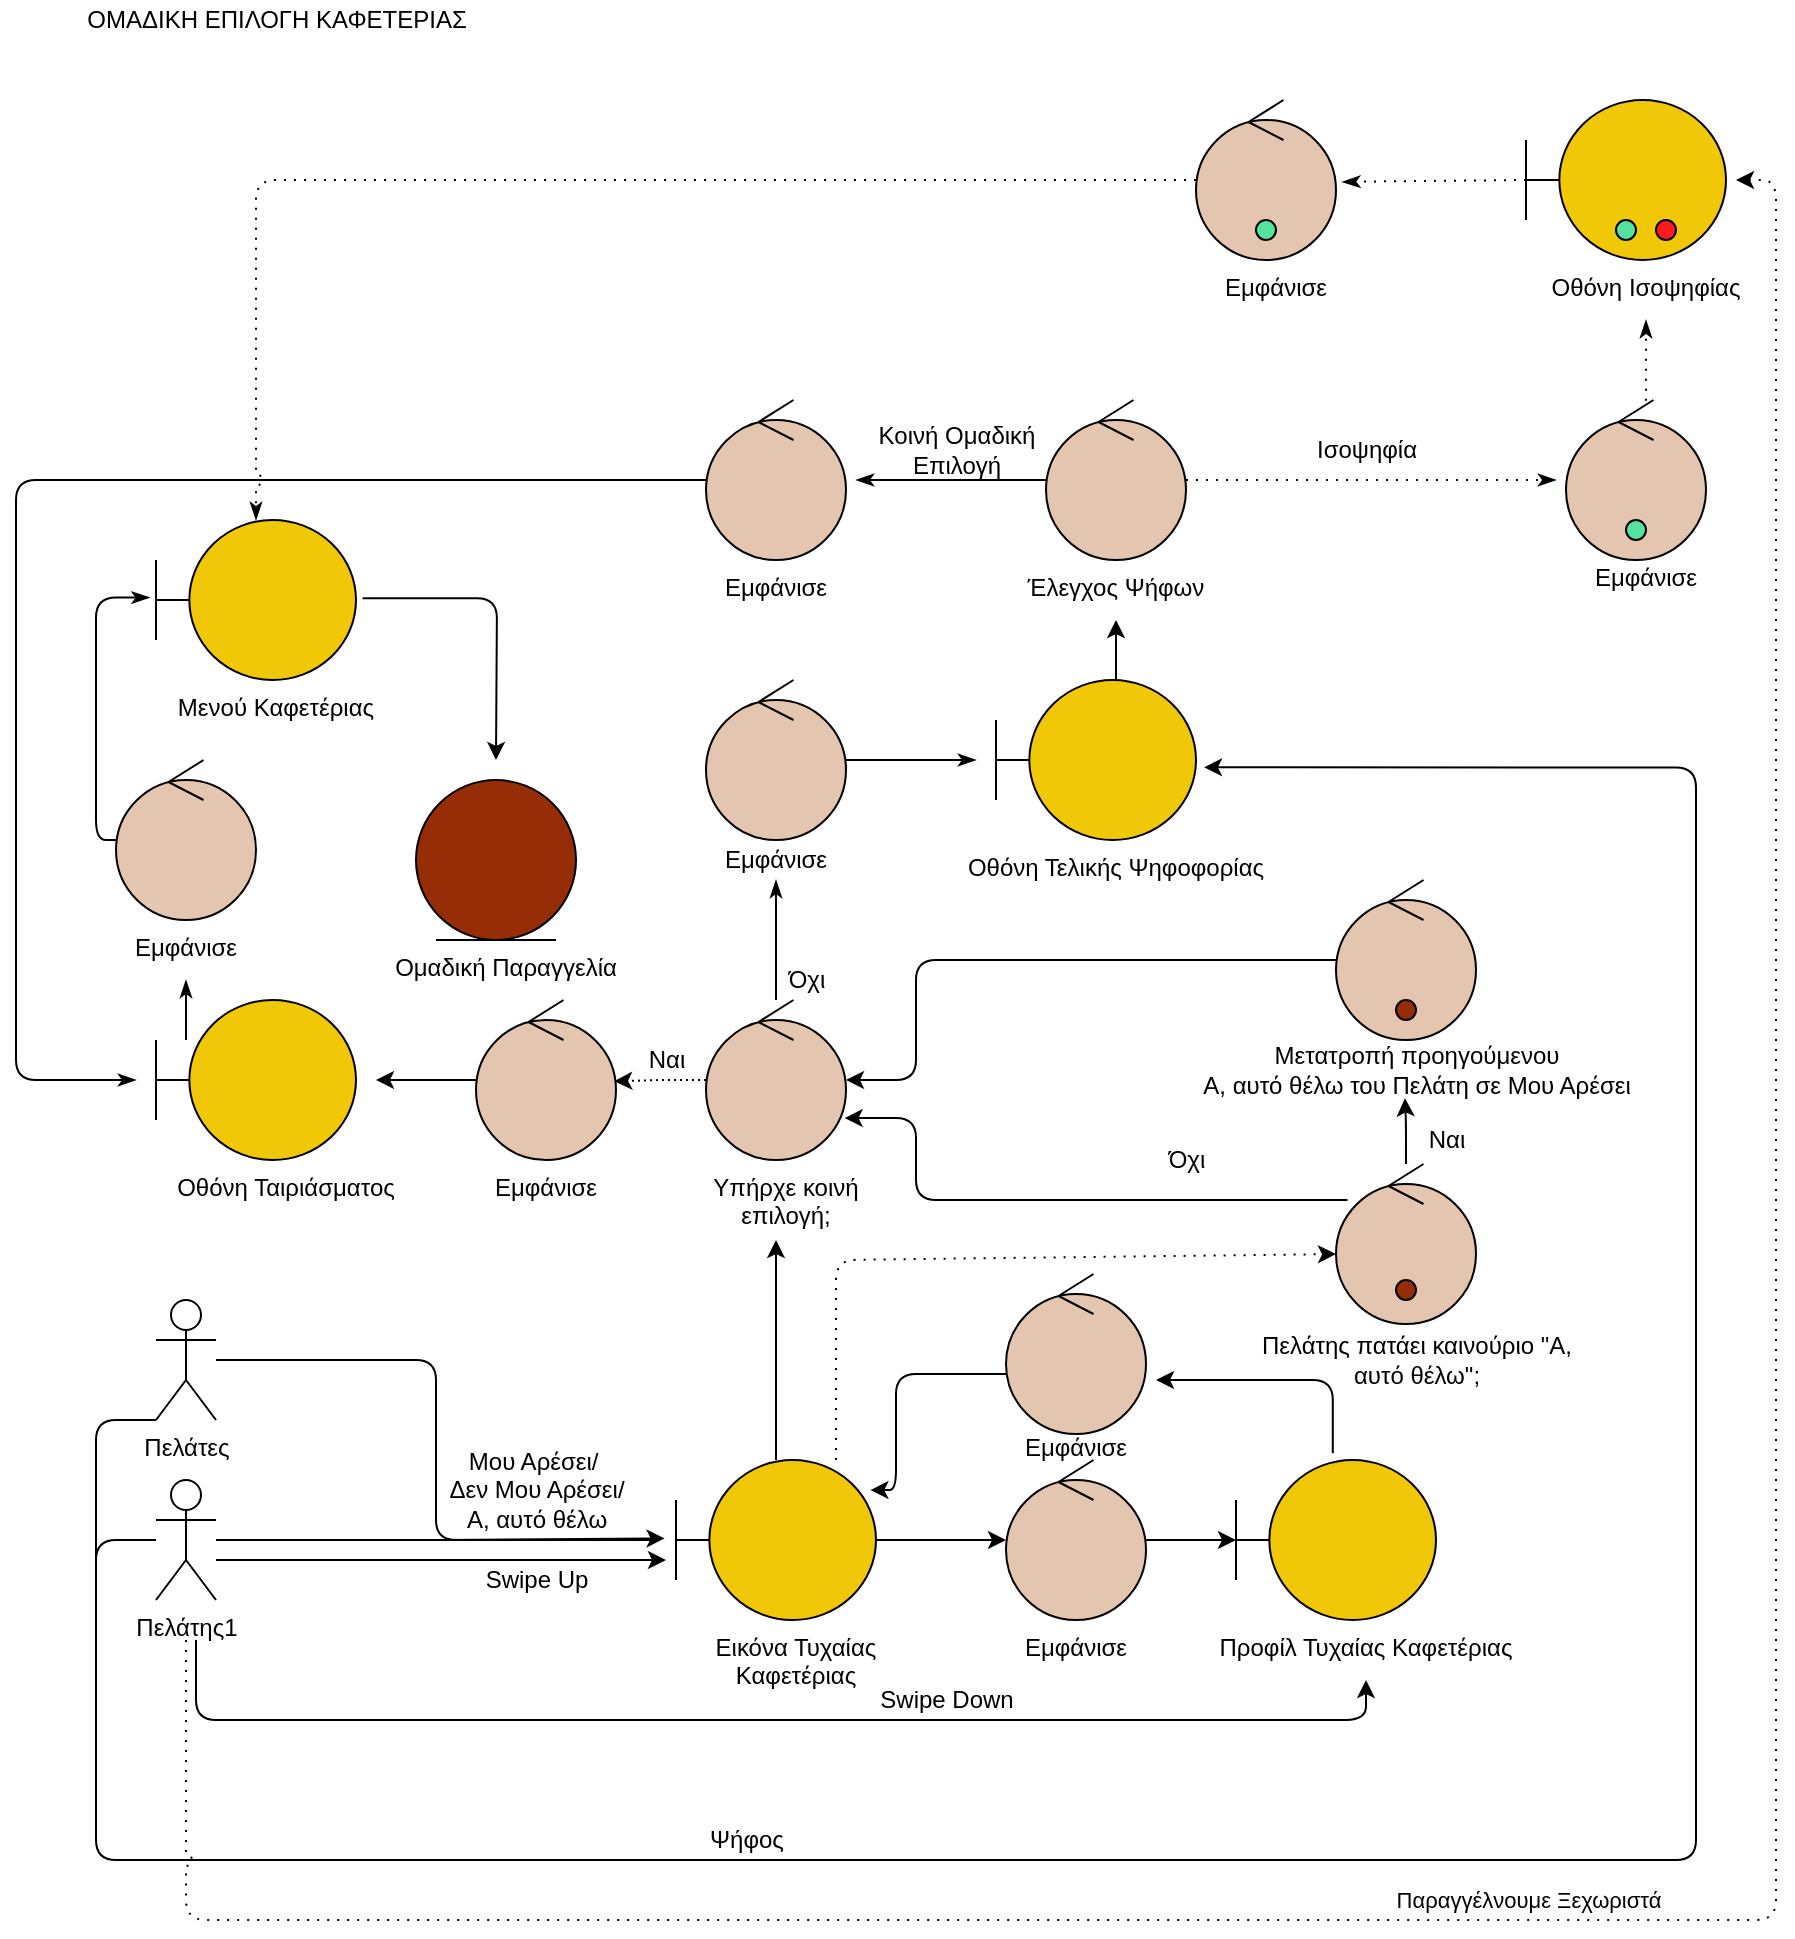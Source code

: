 <mxfile version="18.0.7" type="device"><diagram id="_NEF_zK0TXl3RWh3A6Ux" name="Page-1"><mxGraphModel dx="153" dy="89" grid="1" gridSize="10" guides="1" tooltips="1" connect="1" arrows="1" fold="1" page="1" pageScale="1" pageWidth="850" pageHeight="1100" math="0" shadow="0"><root><mxCell id="0"/><mxCell id="1" parent="0"/><mxCell id="1qHovcCD5uMdtW0SAo7G-227" style="edgeStyle=orthogonalEdgeStyle;rounded=1;orthogonalLoop=1;jettySize=auto;html=1;fontColor=#000000;endArrow=classic;endFill=1;entryX=1.019;entryY=0.488;entryDx=0;entryDy=0;entryPerimeter=0;" parent="1" edge="1"><mxGeometry relative="1" as="geometry"><mxPoint x="1796.9" y="1529.04" as="targetPoint"/><Array as="points"><mxPoint x="2352" y="1460"/><mxPoint x="1815" y="1460"/><mxPoint x="1815" y="1530"/><mxPoint x="1797" y="1530"/></Array></mxGeometry></mxCell><mxCell id="Pctli4Qn2rVGLYhapta--1" value="ΟΜΑΔΙΚΗ ΕΠΙΛΟΓΗ ΚΑΦΕΤΕΡΙΑΣ" style="text;html=1;align=center;verticalAlign=middle;resizable=0;points=[];autosize=1;strokeColor=none;fillColor=none;" parent="1" vertex="1"><mxGeometry x="35" y="50" width="210" height="20" as="geometry"/></mxCell><mxCell id="Pctli4Qn2rVGLYhapta--2" style="edgeStyle=orthogonalEdgeStyle;rounded=0;orthogonalLoop=1;jettySize=auto;html=1;entryX=-0.057;entryY=0.49;entryDx=0;entryDy=0;entryPerimeter=0;" parent="1" source="Pctli4Qn2rVGLYhapta--4" target="Pctli4Qn2rVGLYhapta--7" edge="1"><mxGeometry relative="1" as="geometry"/></mxCell><mxCell id="Pctli4Qn2rVGLYhapta--3" style="edgeStyle=elbowEdgeStyle;rounded=1;jumpStyle=arc;orthogonalLoop=1;jettySize=auto;html=1;startArrow=none;startFill=0;endArrow=none;endFill=0;" parent="1" source="Pctli4Qn2rVGLYhapta--4" edge="1"><mxGeometry relative="1" as="geometry"><mxPoint x="50" y="960" as="targetPoint"/><Array as="points"><mxPoint x="50" y="920"/></Array></mxGeometry></mxCell><mxCell id="Pctli4Qn2rVGLYhapta--4" value="Πελάτης1" style="shape=umlActor;verticalLabelPosition=bottom;verticalAlign=top;html=1;outlineConnect=0;" parent="1" vertex="1"><mxGeometry x="80" y="790" width="30" height="60" as="geometry"/></mxCell><mxCell id="Pctli4Qn2rVGLYhapta--5" style="edgeStyle=orthogonalEdgeStyle;rounded=0;orthogonalLoop=1;jettySize=auto;html=1;entryX=0;entryY=0.5;entryDx=0;entryDy=0;entryPerimeter=0;" parent="1" source="Pctli4Qn2rVGLYhapta--7" target="Pctli4Qn2rVGLYhapta--11" edge="1"><mxGeometry relative="1" as="geometry"/></mxCell><mxCell id="K7q-2Mx-B-ZxeguoD8bs-15" style="edgeStyle=orthogonalEdgeStyle;rounded=1;orthogonalLoop=1;jettySize=auto;html=1;" parent="1" source="Pctli4Qn2rVGLYhapta--7" edge="1"><mxGeometry relative="1" as="geometry"><mxPoint x="390" y="670" as="targetPoint"/></mxGeometry></mxCell><mxCell id="Pctli4Qn2rVGLYhapta--7" value="" style="shape=umlBoundary;whiteSpace=wrap;html=1;fillColor=#F0C808;" parent="1" vertex="1"><mxGeometry x="340" y="780" width="100" height="80" as="geometry"/></mxCell><mxCell id="Pctli4Qn2rVGLYhapta--8" value="&lt;span style=&quot;font-family: helvetica; font-size: 12px; font-style: normal; font-weight: 400; letter-spacing: normal; text-indent: 0px; text-transform: none; word-spacing: 0px; display: inline; float: none;&quot;&gt;Εικόνα Τυχαίας &lt;br&gt;Καφετέριας&lt;/span&gt;" style="text;whiteSpace=wrap;html=1;fillColor=none;align=center;fontColor=default;labelBackgroundColor=none;" parent="1" vertex="1"><mxGeometry x="340" y="860" width="120" height="30" as="geometry"/></mxCell><mxCell id="Pctli4Qn2rVGLYhapta--9" value="Swipe Up" style="text;html=1;align=center;verticalAlign=middle;resizable=0;points=[];autosize=1;strokeColor=none;fillColor=none;" parent="1" vertex="1"><mxGeometry x="235" y="830" width="70" height="20" as="geometry"/></mxCell><mxCell id="Pctli4Qn2rVGLYhapta--10" style="edgeStyle=orthogonalEdgeStyle;rounded=0;orthogonalLoop=1;jettySize=auto;html=1;" parent="1" source="Pctli4Qn2rVGLYhapta--11" edge="1"><mxGeometry relative="1" as="geometry"><mxPoint x="620" y="820" as="targetPoint"/></mxGeometry></mxCell><mxCell id="Pctli4Qn2rVGLYhapta--11" value="" style="ellipse;shape=umlControl;whiteSpace=wrap;html=1;fillColor=#E4C5AF;" parent="1" vertex="1"><mxGeometry x="505" y="780" width="70" height="80" as="geometry"/></mxCell><mxCell id="Pctli4Qn2rVGLYhapta--12" value="&lt;meta charset=&quot;utf-8&quot;&gt;&lt;span style=&quot;font-family: helvetica; font-size: 12px; font-style: normal; font-weight: 400; letter-spacing: normal; text-indent: 0px; text-transform: none; word-spacing: 0px; display: inline; float: none;&quot;&gt;Εμφάνισε&lt;/span&gt;" style="text;whiteSpace=wrap;html=1;fillColor=none;align=center;fontColor=default;labelBackgroundColor=none;" parent="1" vertex="1"><mxGeometry x="500" y="860" width="80" height="30" as="geometry"/></mxCell><mxCell id="Pctli4Qn2rVGLYhapta--13" style="edgeStyle=elbowEdgeStyle;rounded=1;orthogonalLoop=1;jettySize=auto;html=1;elbow=vertical;exitX=0.484;exitY=-0.042;exitDx=0;exitDy=0;exitPerimeter=0;" parent="1" source="Pctli4Qn2rVGLYhapta--14" edge="1"><mxGeometry relative="1" as="geometry"><mxPoint x="670" y="770" as="sourcePoint"/><mxPoint x="580" y="740" as="targetPoint"/><Array as="points"><mxPoint x="620" y="740"/><mxPoint x="620" y="730"/><mxPoint x="640" y="720"/></Array></mxGeometry></mxCell><mxCell id="Pctli4Qn2rVGLYhapta--14" value="" style="shape=umlBoundary;whiteSpace=wrap;html=1;fillColor=#F0C808;" parent="1" vertex="1"><mxGeometry x="620" y="780" width="100" height="80" as="geometry"/></mxCell><mxCell id="Pctli4Qn2rVGLYhapta--15" value="&lt;meta charset=&quot;utf-8&quot;&gt;&lt;span style=&quot;font-family: helvetica; font-size: 12px; font-style: normal; font-weight: 400; letter-spacing: normal; text-indent: 0px; text-transform: none; word-spacing: 0px; display: inline; float: none;&quot;&gt;Προφίλ Τυχαίας Καφετέριας&lt;/span&gt;" style="text;whiteSpace=wrap;html=1;fillColor=none;align=center;fontColor=default;labelBackgroundColor=none;" parent="1" vertex="1"><mxGeometry x="590" y="860" width="190" height="30" as="geometry"/></mxCell><mxCell id="Pctli4Qn2rVGLYhapta--16" value="" style="endArrow=classic;html=1;rounded=1;entryX=0.5;entryY=1;entryDx=0;entryDy=0;edgeStyle=elbowEdgeStyle;elbow=vertical;" parent="1" target="Pctli4Qn2rVGLYhapta--15" edge="1"><mxGeometry width="50" height="50" relative="1" as="geometry"><mxPoint x="100" y="870" as="sourcePoint"/><mxPoint x="660" y="920" as="targetPoint"/><Array as="points"><mxPoint x="450" y="910"/></Array></mxGeometry></mxCell><mxCell id="Pctli4Qn2rVGLYhapta--17" value="Swipe Down" style="text;html=1;align=center;verticalAlign=middle;resizable=0;points=[];autosize=1;strokeColor=none;fillColor=none;" parent="1" vertex="1"><mxGeometry x="435" y="890" width="80" height="20" as="geometry"/></mxCell><mxCell id="Pctli4Qn2rVGLYhapta--18" style="edgeStyle=elbowEdgeStyle;rounded=1;orthogonalLoop=1;jettySize=auto;html=1;endArrow=none;endFill=0;" parent="1" source="Pctli4Qn2rVGLYhapta--19" edge="1"><mxGeometry relative="1" as="geometry"><mxPoint x="330" y="820" as="targetPoint"/></mxGeometry></mxCell><mxCell id="Pctli4Qn2rVGLYhapta--19" value="Πελάτες" style="shape=umlActor;verticalLabelPosition=bottom;verticalAlign=top;html=1;outlineConnect=0;" parent="1" vertex="1"><mxGeometry x="80" y="700" width="30" height="60" as="geometry"/></mxCell><mxCell id="Pctli4Qn2rVGLYhapta--20" style="edgeStyle=elbowEdgeStyle;rounded=1;orthogonalLoop=1;jettySize=auto;html=1;exitX=0;exitY=0.625;exitDx=0;exitDy=0;exitPerimeter=0;entryX=0.972;entryY=0.188;entryDx=0;entryDy=0;entryPerimeter=0;" parent="1" source="Pctli4Qn2rVGLYhapta--21" target="Pctli4Qn2rVGLYhapta--7" edge="1"><mxGeometry relative="1" as="geometry"><mxPoint x="410" y="770" as="targetPoint"/><Array as="points"><mxPoint x="450" y="760"/><mxPoint x="430" y="750"/><mxPoint x="400" y="740"/><mxPoint x="390" y="720"/></Array></mxGeometry></mxCell><mxCell id="Pctli4Qn2rVGLYhapta--21" value="" style="ellipse;shape=umlControl;whiteSpace=wrap;html=1;fillColor=#E4C5AF;" parent="1" vertex="1"><mxGeometry x="505" y="687" width="70" height="80" as="geometry"/></mxCell><mxCell id="Pctli4Qn2rVGLYhapta--22" value="&lt;meta charset=&quot;utf-8&quot;&gt;&lt;span style=&quot;font-family: helvetica; font-size: 12px; font-style: normal; font-weight: 400; letter-spacing: normal; text-indent: 0px; text-transform: none; word-spacing: 0px; display: inline; float: none;&quot;&gt;Εμφάνισε&lt;/span&gt;" style="text;whiteSpace=wrap;html=1;fillColor=none;align=center;fontColor=default;labelBackgroundColor=none;" parent="1" vertex="1"><mxGeometry x="500" y="760" width="80" height="30" as="geometry"/></mxCell><mxCell id="Pctli4Qn2rVGLYhapta--23" value="" style="endArrow=classic;html=1;rounded=1;" parent="1" edge="1"><mxGeometry width="50" height="50" relative="1" as="geometry"><mxPoint x="110" y="830" as="sourcePoint"/><mxPoint x="335" y="830" as="targetPoint"/></mxGeometry></mxCell><mxCell id="Pctli4Qn2rVGLYhapta--24" value="Μου Αρέσει/&amp;nbsp;&lt;br&gt;Δεν Μου Αρέσει/&lt;br&gt;Α, αυτό θέλω" style="text;html=1;align=center;verticalAlign=middle;resizable=0;points=[];autosize=1;strokeColor=none;fillColor=none;" parent="1" vertex="1"><mxGeometry x="220" y="770" width="100" height="50" as="geometry"/></mxCell><mxCell id="Pctli4Qn2rVGLYhapta--25" style="edgeStyle=orthogonalEdgeStyle;rounded=0;orthogonalLoop=1;jettySize=auto;html=1;endArrow=classic;endFill=1;strokeColor=#000000;fillColor=#a20025;entryX=0.987;entryY=0.508;entryDx=0;entryDy=0;entryPerimeter=0;dashed=1;dashPattern=1 2;" parent="1" source="Pctli4Qn2rVGLYhapta--27" target="Pctli4Qn2rVGLYhapta--30" edge="1"><mxGeometry relative="1" as="geometry"><mxPoint x="320" y="590" as="targetPoint"/></mxGeometry></mxCell><mxCell id="Pctli4Qn2rVGLYhapta--26" style="edgeStyle=elbowEdgeStyle;rounded=1;orthogonalLoop=1;jettySize=auto;html=1;startArrow=none;startFill=0;endArrow=classicThin;endFill=1;" parent="1" source="Pctli4Qn2rVGLYhapta--27" edge="1"><mxGeometry relative="1" as="geometry"><mxPoint x="390" y="490" as="targetPoint"/><Array as="points"/></mxGeometry></mxCell><mxCell id="Pctli4Qn2rVGLYhapta--27" value="" style="ellipse;shape=umlControl;whiteSpace=wrap;html=1;fillColor=#E4C5AF;" parent="1" vertex="1"><mxGeometry x="355" y="550" width="70" height="80" as="geometry"/></mxCell><mxCell id="Pctli4Qn2rVGLYhapta--28" value="Όχι" style="text;html=1;align=center;verticalAlign=middle;resizable=0;points=[];autosize=1;strokeColor=none;fillColor=none;" parent="1" vertex="1"><mxGeometry x="390" y="530" width="30" height="20" as="geometry"/></mxCell><mxCell id="Pctli4Qn2rVGLYhapta--29" style="edgeStyle=orthogonalEdgeStyle;rounded=0;orthogonalLoop=1;jettySize=auto;html=1;endArrow=classic;endFill=1;strokeColor=#000000;fillColor=#a20025;" parent="1" source="Pctli4Qn2rVGLYhapta--30" edge="1"><mxGeometry relative="1" as="geometry"><mxPoint x="190" y="590" as="targetPoint"/></mxGeometry></mxCell><mxCell id="Pctli4Qn2rVGLYhapta--30" value="" style="ellipse;shape=umlControl;whiteSpace=wrap;html=1;fillColor=#E4C5AF;fontColor=#ffffff;strokeColor=#000000;" parent="1" vertex="1"><mxGeometry x="240" y="550" width="70" height="80" as="geometry"/></mxCell><mxCell id="Pctli4Qn2rVGLYhapta--31" value="Ναι" style="text;html=1;align=center;verticalAlign=middle;resizable=0;points=[];autosize=1;strokeColor=none;fillColor=none;" parent="1" vertex="1"><mxGeometry x="320" y="570" width="30" height="20" as="geometry"/></mxCell><mxCell id="Pctli4Qn2rVGLYhapta--32" value="&lt;span style=&quot;font-family: helvetica; font-size: 12px; font-style: normal; font-weight: 400; letter-spacing: normal; text-indent: 0px; text-transform: none; word-spacing: 0px; display: inline; float: none;&quot;&gt;Υπήρχε κοινή &lt;br&gt;επιλογή;&lt;/span&gt;" style="text;whiteSpace=wrap;html=1;fillColor=none;align=center;fontColor=default;labelBackgroundColor=none;" parent="1" vertex="1"><mxGeometry x="320" y="630" width="150" height="30" as="geometry"/></mxCell><mxCell id="Pctli4Qn2rVGLYhapta--33" value="&lt;meta charset=&quot;utf-8&quot;&gt;&lt;span style=&quot;font-family: helvetica; font-size: 12px; font-style: normal; font-weight: 400; letter-spacing: normal; text-indent: 0px; text-transform: none; word-spacing: 0px; display: inline; float: none;&quot;&gt;Εμφάνισε&lt;/span&gt;" style="text;whiteSpace=wrap;html=1;fillColor=none;align=center;fontColor=default;labelBackgroundColor=none;" parent="1" vertex="1"><mxGeometry x="235" y="630" width="80" height="30" as="geometry"/></mxCell><mxCell id="Pctli4Qn2rVGLYhapta--34" style="edgeStyle=elbowEdgeStyle;rounded=1;jumpStyle=arc;orthogonalLoop=1;jettySize=auto;html=1;entryX=0.5;entryY=1;entryDx=0;entryDy=0;startArrow=none;startFill=0;endArrow=classicThin;endFill=1;exitX=0.15;exitY=0.25;exitDx=0;exitDy=0;exitPerimeter=0;" parent="1" source="Pctli4Qn2rVGLYhapta--35" target="Pctli4Qn2rVGLYhapta--71" edge="1"><mxGeometry relative="1" as="geometry"/></mxCell><mxCell id="Pctli4Qn2rVGLYhapta--35" value="" style="shape=umlBoundary;whiteSpace=wrap;html=1;fillColor=#F0C808;fontColor=#ffffff;strokeColor=#000000;" parent="1" vertex="1"><mxGeometry x="80" y="550" width="100" height="80" as="geometry"/></mxCell><mxCell id="Pctli4Qn2rVGLYhapta--36" value="&lt;meta charset=&quot;utf-8&quot;&gt;&lt;span style=&quot;font-family: helvetica; font-size: 12px; font-style: normal; font-weight: 400; letter-spacing: normal; text-indent: 0px; text-transform: none; word-spacing: 0px; display: inline; float: none;&quot;&gt;Οθόνη Ταιριάσματος&lt;/span&gt;" style="text;whiteSpace=wrap;html=1;fillColor=none;align=center;fontColor=default;labelBackgroundColor=none;" parent="1" vertex="1"><mxGeometry x="70" y="630" width="150" height="30" as="geometry"/></mxCell><mxCell id="Pctli4Qn2rVGLYhapta--37" style="edgeStyle=elbowEdgeStyle;rounded=1;orthogonalLoop=1;jettySize=auto;html=1;startArrow=none;startFill=0;endArrow=classicThin;endFill=1;" parent="1" source="Pctli4Qn2rVGLYhapta--38" edge="1"><mxGeometry relative="1" as="geometry"><mxPoint x="490" y="430" as="targetPoint"/></mxGeometry></mxCell><mxCell id="Pctli4Qn2rVGLYhapta--38" value="" style="ellipse;shape=umlControl;whiteSpace=wrap;html=1;fillColor=#E4C5AF;fontColor=#ffffff;strokeColor=#000000;" parent="1" vertex="1"><mxGeometry x="355" y="390" width="70" height="80" as="geometry"/></mxCell><mxCell id="Pctli4Qn2rVGLYhapta--39" value="&lt;meta charset=&quot;utf-8&quot;&gt;&lt;span style=&quot;font-family: helvetica; font-size: 12px; font-style: normal; font-weight: 400; letter-spacing: normal; text-indent: 0px; text-transform: none; word-spacing: 0px; display: inline; float: none;&quot;&gt;Εμφάνισε&lt;/span&gt;" style="text;whiteSpace=wrap;html=1;fillColor=none;align=center;fontColor=default;labelBackgroundColor=none;" parent="1" vertex="1"><mxGeometry x="350" y="466" width="80" height="30" as="geometry"/></mxCell><mxCell id="Pctli4Qn2rVGLYhapta--40" value="" style="shape=umlBoundary;whiteSpace=wrap;html=1;fillColor=#F0C808;" parent="1" vertex="1"><mxGeometry x="500" y="390" width="100" height="80" as="geometry"/></mxCell><mxCell id="Pctli4Qn2rVGLYhapta--41" value="&lt;meta charset=&quot;utf-8&quot;&gt;&lt;span style=&quot;font-family: helvetica; font-size: 12px; font-style: normal; font-weight: 400; letter-spacing: normal; text-indent: 0px; text-transform: none; word-spacing: 0px; display: inline; float: none;&quot;&gt;Οθόνη Τελικής Ψηφοφορίας&lt;/span&gt;" style="text;whiteSpace=wrap;html=1;fillColor=none;align=center;fontColor=default;labelBackgroundColor=none;" parent="1" vertex="1"><mxGeometry x="465" y="470" width="190" height="30" as="geometry"/></mxCell><mxCell id="Pctli4Qn2rVGLYhapta--42" style="edgeStyle=orthogonalEdgeStyle;rounded=1;orthogonalLoop=1;jettySize=auto;html=1;endArrow=classic;endFill=1;jumpStyle=arc;entryX=1.04;entryY=0.546;entryDx=0;entryDy=0;entryPerimeter=0;exitX=0;exitY=1;exitDx=0;exitDy=0;exitPerimeter=0;" parent="1" source="Pctli4Qn2rVGLYhapta--19" target="Pctli4Qn2rVGLYhapta--40" edge="1"><mxGeometry relative="1" as="geometry"><mxPoint x="670.7" y="789.28" as="targetPoint"/><mxPoint x="220" y="1040" as="sourcePoint"/><Array as="points"><mxPoint x="50" y="760"/><mxPoint x="50" y="980"/><mxPoint x="850" y="980"/><mxPoint x="850" y="434"/></Array></mxGeometry></mxCell><mxCell id="Pctli4Qn2rVGLYhapta--43" value="Ψήφος" style="text;html=1;align=center;verticalAlign=middle;resizable=0;points=[];autosize=1;strokeColor=none;fillColor=none;" parent="1" vertex="1"><mxGeometry x="350" y="960" width="50" height="20" as="geometry"/></mxCell><mxCell id="Pctli4Qn2rVGLYhapta--44" style="edgeStyle=elbowEdgeStyle;rounded=1;jumpStyle=arc;orthogonalLoop=1;jettySize=auto;html=1;startArrow=none;startFill=0;endArrow=classicThin;endFill=1;" parent="1" source="Pctli4Qn2rVGLYhapta--46" edge="1"><mxGeometry relative="1" as="geometry"><mxPoint x="430" y="290" as="targetPoint"/></mxGeometry></mxCell><mxCell id="Pctli4Qn2rVGLYhapta--45" style="edgeStyle=elbowEdgeStyle;rounded=1;jumpStyle=arc;orthogonalLoop=1;jettySize=auto;html=1;startArrow=none;startFill=0;endArrow=classicThin;endFill=1;dashed=1;dashPattern=1 4;" parent="1" source="Pctli4Qn2rVGLYhapta--46" edge="1"><mxGeometry relative="1" as="geometry"><mxPoint x="780" y="290" as="targetPoint"/></mxGeometry></mxCell><mxCell id="Pctli4Qn2rVGLYhapta--46" value="" style="ellipse;shape=umlControl;whiteSpace=wrap;html=1;fillColor=#E4C5AF;" parent="1" vertex="1"><mxGeometry x="525" y="250" width="70" height="80" as="geometry"/></mxCell><mxCell id="Pctli4Qn2rVGLYhapta--47" value="&lt;meta charset=&quot;utf-8&quot;&gt;&lt;span style=&quot;font-family: helvetica; font-size: 12px; font-style: normal; font-weight: 400; letter-spacing: normal; text-indent: 0px; text-transform: none; word-spacing: 0px; display: inline; float: none;&quot;&gt;Έλεγχος Ψήφων&lt;/span&gt;" style="text;whiteSpace=wrap;html=1;fillColor=none;align=center;fontColor=default;labelBackgroundColor=none;" parent="1" vertex="1"><mxGeometry x="500" y="330" width="120" height="30" as="geometry"/></mxCell><mxCell id="Pctli4Qn2rVGLYhapta--48" value="" style="endArrow=classic;html=1;rounded=1;jumpStyle=arc;entryX=0.5;entryY=1;entryDx=0;entryDy=0;exitX=0.6;exitY=-0.004;exitDx=0;exitDy=0;exitPerimeter=0;" parent="1" source="Pctli4Qn2rVGLYhapta--40" target="Pctli4Qn2rVGLYhapta--47" edge="1"><mxGeometry width="50" height="50" relative="1" as="geometry"><mxPoint x="560" y="380" as="sourcePoint"/><mxPoint x="580" y="650" as="targetPoint"/></mxGeometry></mxCell><mxCell id="Pctli4Qn2rVGLYhapta--49" style="edgeStyle=elbowEdgeStyle;rounded=1;jumpStyle=arc;orthogonalLoop=1;jettySize=auto;html=1;startArrow=none;startFill=0;endArrow=classicThin;endFill=1;" parent="1" source="Pctli4Qn2rVGLYhapta--50" edge="1"><mxGeometry relative="1" as="geometry"><mxPoint x="70" y="590" as="targetPoint"/><Array as="points"><mxPoint x="10" y="400"/><mxPoint x="40" y="420"/></Array></mxGeometry></mxCell><mxCell id="Pctli4Qn2rVGLYhapta--50" value="" style="ellipse;shape=umlControl;whiteSpace=wrap;html=1;fillColor=#E4C5AF;fontColor=#000000;strokeColor=#000000;" parent="1" vertex="1"><mxGeometry x="355" y="250" width="70" height="80" as="geometry"/></mxCell><mxCell id="Pctli4Qn2rVGLYhapta--51" value="&lt;meta charset=&quot;utf-8&quot;&gt;&lt;span style=&quot;font-family: helvetica; font-size: 12px; font-style: normal; font-weight: 400; letter-spacing: normal; text-indent: 0px; text-transform: none; word-spacing: 0px; display: inline; float: none;&quot;&gt;Εμφάνισε&lt;/span&gt;" style="text;whiteSpace=wrap;html=1;fillColor=none;align=center;fontColor=default;labelBackgroundColor=none;" parent="1" vertex="1"><mxGeometry x="350" y="330" width="80" height="30" as="geometry"/></mxCell><mxCell id="Pctli4Qn2rVGLYhapta--52" value="Κοινή Ομαδική &lt;br&gt;Επιλογή" style="text;html=1;align=center;verticalAlign=middle;resizable=0;points=[];autosize=1;strokeColor=none;fillColor=none;fontColor=#000000;" parent="1" vertex="1"><mxGeometry x="435" y="260" width="90" height="30" as="geometry"/></mxCell><mxCell id="Pctli4Qn2rVGLYhapta--53" value="" style="shape=umlBoundary;whiteSpace=wrap;html=1;fillColor=#F0C808;" parent="1" vertex="1"><mxGeometry x="80" y="310" width="100" height="80" as="geometry"/></mxCell><mxCell id="o38r_DNmrUtGc4tapJRg-6" style="edgeStyle=orthogonalEdgeStyle;rounded=1;orthogonalLoop=1;jettySize=auto;html=1;fontColor=#56E39F;exitX=1.033;exitY=0.489;exitDx=0;exitDy=0;exitPerimeter=0;" parent="1" source="Pctli4Qn2rVGLYhapta--53" edge="1"><mxGeometry relative="1" as="geometry"><mxPoint x="250" y="430" as="targetPoint"/><mxPoint x="190" y="350" as="sourcePoint"/></mxGeometry></mxCell><mxCell id="Pctli4Qn2rVGLYhapta--55" value="&lt;meta charset=&quot;utf-8&quot;&gt;&lt;span style=&quot;font-family: helvetica; font-size: 12px; font-style: normal; font-weight: 400; letter-spacing: normal; text-indent: 0px; text-transform: none; word-spacing: 0px; display: inline; float: none;&quot;&gt;Μενού Καφετέριας&lt;/span&gt;" style="text;whiteSpace=wrap;html=1;fillColor=none;align=center;fontColor=default;labelBackgroundColor=none;" parent="1" vertex="1"><mxGeometry x="70" y="390" width="140" height="30" as="geometry"/></mxCell><mxCell id="Pctli4Qn2rVGLYhapta--56" value="" style="ellipse;shape=umlEntity;whiteSpace=wrap;html=1;fillColor=#972D07;" parent="1" vertex="1"><mxGeometry x="210" y="440" width="80" height="80" as="geometry"/></mxCell><mxCell id="Pctli4Qn2rVGLYhapta--57" value="&lt;meta charset=&quot;utf-8&quot;&gt;&lt;span style=&quot;font-family: helvetica; font-size: 12px; font-style: normal; font-weight: 400; letter-spacing: normal; text-indent: 0px; text-transform: none; word-spacing: 0px; display: inline; float: none;&quot;&gt;Ομαδική Παραγγελία&lt;/span&gt;" style="text;whiteSpace=wrap;html=1;fillColor=none;align=center;fontColor=default;labelBackgroundColor=none;" parent="1" vertex="1"><mxGeometry x="180" y="520" width="150" height="30" as="geometry"/></mxCell><mxCell id="Pctli4Qn2rVGLYhapta--58" value="Ισοψηφία" style="text;html=1;align=center;verticalAlign=middle;resizable=0;points=[];autosize=1;strokeColor=none;fillColor=none;fontColor=#000000;" parent="1" vertex="1"><mxGeometry x="650" y="265" width="70" height="20" as="geometry"/></mxCell><mxCell id="Pctli4Qn2rVGLYhapta--59" style="edgeStyle=elbowEdgeStyle;rounded=1;jumpStyle=arc;orthogonalLoop=1;jettySize=auto;html=1;entryX=0.5;entryY=1;entryDx=0;entryDy=0;startArrow=none;startFill=0;endArrow=classicThin;endFill=1;dashed=1;dashPattern=1 4;" parent="1" source="Pctli4Qn2rVGLYhapta--60" target="Pctli4Qn2rVGLYhapta--64" edge="1"><mxGeometry relative="1" as="geometry"/></mxCell><mxCell id="Pctli4Qn2rVGLYhapta--60" value="" style="ellipse;shape=umlControl;whiteSpace=wrap;html=1;fillColor=#E4C5AF;" parent="1" vertex="1"><mxGeometry x="785" y="250" width="70" height="80" as="geometry"/></mxCell><mxCell id="Pctli4Qn2rVGLYhapta--61" value="&lt;meta charset=&quot;utf-8&quot;&gt;&lt;span style=&quot;font-family: helvetica; font-size: 12px; font-style: normal; font-weight: 400; letter-spacing: normal; text-indent: 0px; text-transform: none; word-spacing: 0px; display: inline; float: none;&quot;&gt;Εμφάνισε&lt;/span&gt;" style="text;whiteSpace=wrap;html=1;fillColor=none;align=center;fontColor=default;labelBackgroundColor=none;" parent="1" vertex="1"><mxGeometry x="785" y="325" width="80" height="30" as="geometry"/></mxCell><mxCell id="Pctli4Qn2rVGLYhapta--62" style="edgeStyle=elbowEdgeStyle;rounded=1;jumpStyle=arc;orthogonalLoop=1;jettySize=auto;html=1;entryX=1.045;entryY=0.512;entryDx=0;entryDy=0;entryPerimeter=0;startArrow=none;startFill=0;endArrow=classicThin;endFill=1;dashed=1;dashPattern=1 4;" parent="1" source="Pctli4Qn2rVGLYhapta--63" target="Pctli4Qn2rVGLYhapta--68" edge="1"><mxGeometry relative="1" as="geometry"/></mxCell><mxCell id="Pctli4Qn2rVGLYhapta--63" value="" style="shape=umlBoundary;whiteSpace=wrap;html=1;fillColor=#F0C808;" parent="1" vertex="1"><mxGeometry x="765" y="100" width="100" height="80" as="geometry"/></mxCell><mxCell id="Pctli4Qn2rVGLYhapta--64" value="&lt;meta charset=&quot;utf-8&quot;&gt;&lt;span style=&quot;font-family: helvetica; font-size: 12px; font-style: normal; font-weight: 400; letter-spacing: normal; text-indent: 0px; text-transform: none; word-spacing: 0px; display: inline; float: none;&quot;&gt;Οθόνη Ισοψηφίας&lt;/span&gt;" style="text;whiteSpace=wrap;html=1;fillColor=none;align=center;fontColor=default;labelBackgroundColor=none;" parent="1" vertex="1"><mxGeometry x="760" y="180" width="130" height="30" as="geometry"/></mxCell><mxCell id="Pctli4Qn2rVGLYhapta--65" style="edgeStyle=orthogonalEdgeStyle;rounded=1;orthogonalLoop=1;jettySize=auto;html=1;fontColor=#000000;endArrow=classic;endFill=1;jumpStyle=arc;entryX=1.05;entryY=0.5;entryDx=0;entryDy=0;entryPerimeter=0;dashed=1;dashPattern=1 4;" parent="1" target="Pctli4Qn2rVGLYhapta--63" edge="1"><mxGeometry relative="1" as="geometry"><Array as="points"><mxPoint x="95" y="1010"/><mxPoint x="890" y="1010"/><mxPoint x="890" y="140"/></Array><mxPoint x="95" y="870" as="sourcePoint"/><mxPoint x="1180" y="410" as="targetPoint"/></mxGeometry></mxCell><mxCell id="Pctli4Qn2rVGLYhapta--66" value="Παραγγέλνουμε Ξεχωριστά" style="edgeLabel;html=1;align=center;verticalAlign=middle;resizable=0;points=[];fontColor=#000000;" parent="Pctli4Qn2rVGLYhapta--65" vertex="1" connectable="0"><mxGeometry x="-0.11" y="4" relative="1" as="geometry"><mxPoint x="-1" y="-6" as="offset"/></mxGeometry></mxCell><mxCell id="Pctli4Qn2rVGLYhapta--67" style="edgeStyle=elbowEdgeStyle;rounded=1;jumpStyle=arc;orthogonalLoop=1;jettySize=auto;html=1;startArrow=none;startFill=0;endArrow=classicThin;endFill=1;entryX=0.5;entryY=0;entryDx=0;entryDy=0;entryPerimeter=0;dashed=1;dashPattern=1 4;" parent="1" source="Pctli4Qn2rVGLYhapta--68" target="Pctli4Qn2rVGLYhapta--53" edge="1"><mxGeometry relative="1" as="geometry"><mxPoint x="130" y="300" as="targetPoint"/><Array as="points"><mxPoint x="130" y="210"/></Array></mxGeometry></mxCell><mxCell id="Pctli4Qn2rVGLYhapta--68" value="" style="ellipse;shape=umlControl;whiteSpace=wrap;html=1;fillColor=#E4C5AF;" parent="1" vertex="1"><mxGeometry x="600" y="100" width="70" height="80" as="geometry"/></mxCell><mxCell id="Pctli4Qn2rVGLYhapta--69" style="edgeStyle=elbowEdgeStyle;rounded=1;jumpStyle=arc;orthogonalLoop=1;jettySize=auto;html=1;entryX=-0.032;entryY=0.485;entryDx=0;entryDy=0;entryPerimeter=0;startArrow=none;startFill=0;endArrow=classicThin;endFill=1;" parent="1" source="Pctli4Qn2rVGLYhapta--70" target="Pctli4Qn2rVGLYhapta--53" edge="1"><mxGeometry relative="1" as="geometry"><Array as="points"><mxPoint x="50" y="410"/></Array></mxGeometry></mxCell><mxCell id="Pctli4Qn2rVGLYhapta--70" value="" style="ellipse;shape=umlControl;whiteSpace=wrap;html=1;fillColor=#E4C5AF;fontColor=#ffffff;strokeColor=#000000;" parent="1" vertex="1"><mxGeometry x="60" y="430" width="70" height="80" as="geometry"/></mxCell><mxCell id="Pctli4Qn2rVGLYhapta--71" value="&lt;meta charset=&quot;utf-8&quot;&gt;&lt;span style=&quot;font-family: helvetica; font-size: 12px; font-style: normal; font-weight: 400; letter-spacing: normal; text-indent: 0px; text-transform: none; word-spacing: 0px; display: inline; float: none;&quot;&gt;Εμφάνισε&lt;/span&gt;" style="text;whiteSpace=wrap;html=1;fillColor=none;align=center;fontColor=default;labelBackgroundColor=none;" parent="1" vertex="1"><mxGeometry x="55" y="510" width="80" height="30" as="geometry"/></mxCell><mxCell id="Pctli4Qn2rVGLYhapta--72" value="&lt;meta charset=&quot;utf-8&quot;&gt;&lt;span style=&quot;font-family: helvetica; font-size: 12px; font-style: normal; font-weight: 400; letter-spacing: normal; text-indent: 0px; text-transform: none; word-spacing: 0px; display: inline; float: none;&quot;&gt;Εμφάνισε&lt;/span&gt;" style="text;whiteSpace=wrap;html=1;fillColor=none;align=center;fontColor=default;labelBackgroundColor=none;" parent="1" vertex="1"><mxGeometry x="600" y="180" width="80" height="30" as="geometry"/></mxCell><mxCell id="o38r_DNmrUtGc4tapJRg-3" value="" style="shape=ellipse;fillColor=#56E39F;strokeColor=default;html=1;sketch=0;fontColor=#56E39F;" parent="1" vertex="1"><mxGeometry x="810" y="160" width="10" height="10" as="geometry"/></mxCell><mxCell id="o38r_DNmrUtGc4tapJRg-4" value="" style="shape=ellipse;fillColor=#56E39F;strokeColor=default;html=1;sketch=0;fontColor=#56E39F;" parent="1" vertex="1"><mxGeometry x="815" y="310" width="10" height="10" as="geometry"/></mxCell><mxCell id="o38r_DNmrUtGc4tapJRg-5" value="" style="shape=ellipse;fillColor=#56E39F;strokeColor=default;html=1;sketch=0;fontColor=#56E39F;" parent="1" vertex="1"><mxGeometry x="630" y="160" width="10" height="10" as="geometry"/></mxCell><mxCell id="o38r_DNmrUtGc4tapJRg-7" value="" style="shape=ellipse;fillColor=#FF1B1B;strokeColor=default;html=1;sketch=0;fontColor=#56E39F;" parent="1" vertex="1"><mxGeometry x="830" y="160" width="10" height="10" as="geometry"/></mxCell><mxCell id="K7q-2Mx-B-ZxeguoD8bs-18" style="edgeStyle=orthogonalEdgeStyle;rounded=1;orthogonalLoop=1;jettySize=auto;html=1;entryX=0.476;entryY=0.972;entryDx=0;entryDy=0;entryPerimeter=0;" parent="1" source="K7q-2Mx-B-ZxeguoD8bs-1" target="K7q-2Mx-B-ZxeguoD8bs-13" edge="1"><mxGeometry relative="1" as="geometry"><mxPoint x="805" y="600" as="targetPoint"/></mxGeometry></mxCell><mxCell id="K7q-2Mx-B-ZxeguoD8bs-23" style="edgeStyle=orthogonalEdgeStyle;rounded=1;orthogonalLoop=1;jettySize=auto;html=1;entryX=0.99;entryY=0.738;entryDx=0;entryDy=0;entryPerimeter=0;" parent="1" source="K7q-2Mx-B-ZxeguoD8bs-1" target="Pctli4Qn2rVGLYhapta--27" edge="1"><mxGeometry relative="1" as="geometry"><Array as="points"><mxPoint x="460" y="650"/><mxPoint x="460" y="609"/></Array></mxGeometry></mxCell><mxCell id="K7q-2Mx-B-ZxeguoD8bs-1" value="" style="ellipse;shape=umlControl;whiteSpace=wrap;html=1;fillColor=#E4C5AF;" parent="1" vertex="1"><mxGeometry x="670" y="632" width="70" height="80" as="geometry"/></mxCell><mxCell id="K7q-2Mx-B-ZxeguoD8bs-2" value="Πελάτης πατάει καινούριο &quot;Α, &lt;br&gt;αυτό θέλω&quot;;" style="text;html=1;align=center;verticalAlign=middle;resizable=0;points=[];autosize=1;strokeColor=none;fillColor=none;" parent="1" vertex="1"><mxGeometry x="625" y="715" width="170" height="30" as="geometry"/></mxCell><mxCell id="K7q-2Mx-B-ZxeguoD8bs-19" style="edgeStyle=orthogonalEdgeStyle;rounded=1;orthogonalLoop=1;jettySize=auto;html=1;" parent="1" source="K7q-2Mx-B-ZxeguoD8bs-4" target="Pctli4Qn2rVGLYhapta--27" edge="1"><mxGeometry relative="1" as="geometry"><Array as="points"><mxPoint x="460" y="530"/><mxPoint x="460" y="590"/></Array></mxGeometry></mxCell><mxCell id="K7q-2Mx-B-ZxeguoD8bs-4" value="" style="ellipse;shape=umlControl;whiteSpace=wrap;html=1;fillColor=#E4C5AF;" parent="1" vertex="1"><mxGeometry x="670" y="490" width="70" height="80" as="geometry"/></mxCell><mxCell id="K7q-2Mx-B-ZxeguoD8bs-6" value="Όχι" style="text;html=1;align=center;verticalAlign=middle;resizable=0;points=[];autosize=1;strokeColor=none;fillColor=none;" parent="1" vertex="1"><mxGeometry x="580" y="620" width="30" height="20" as="geometry"/></mxCell><mxCell id="K7q-2Mx-B-ZxeguoD8bs-10" value="Ναι" style="text;html=1;align=center;verticalAlign=middle;resizable=0;points=[];autosize=1;strokeColor=none;fillColor=none;" parent="1" vertex="1"><mxGeometry x="710" y="610" width="30" height="20" as="geometry"/></mxCell><mxCell id="K7q-2Mx-B-ZxeguoD8bs-13" value="Μετατροπή προηγούμενου &lt;br&gt;Α, αυτό θέλω του Πελάτη σε Μου Αρέσει" style="text;html=1;align=center;verticalAlign=middle;resizable=0;points=[];autosize=1;strokeColor=none;fillColor=none;" parent="1" vertex="1"><mxGeometry x="595" y="570" width="230" height="30" as="geometry"/></mxCell><mxCell id="K7q-2Mx-B-ZxeguoD8bs-17" value="" style="endArrow=classic;html=1;rounded=1;entryX=0;entryY=0.563;entryDx=0;entryDy=0;entryPerimeter=0;dashed=1;dashPattern=1 4;" parent="1" target="K7q-2Mx-B-ZxeguoD8bs-1" edge="1"><mxGeometry width="50" height="50" relative="1" as="geometry"><mxPoint x="420" y="780" as="sourcePoint"/><mxPoint x="750" y="680" as="targetPoint"/><Array as="points"><mxPoint x="420" y="680"/></Array></mxGeometry></mxCell><mxCell id="K7q-2Mx-B-ZxeguoD8bs-24" value="" style="shape=ellipse;fillColor=#972D07;strokeColor=default;html=1;sketch=0;gradientColor=none;" parent="1" vertex="1"><mxGeometry x="700" y="690" width="10" height="10" as="geometry"/></mxCell><mxCell id="K7q-2Mx-B-ZxeguoD8bs-26" value="" style="shape=ellipse;fillColor=#972D07;strokeColor=default;html=1;sketch=0;gradientColor=none;" parent="1" vertex="1"><mxGeometry x="700" y="550" width="10" height="10" as="geometry"/></mxCell></root></mxGraphModel></diagram></mxfile>
